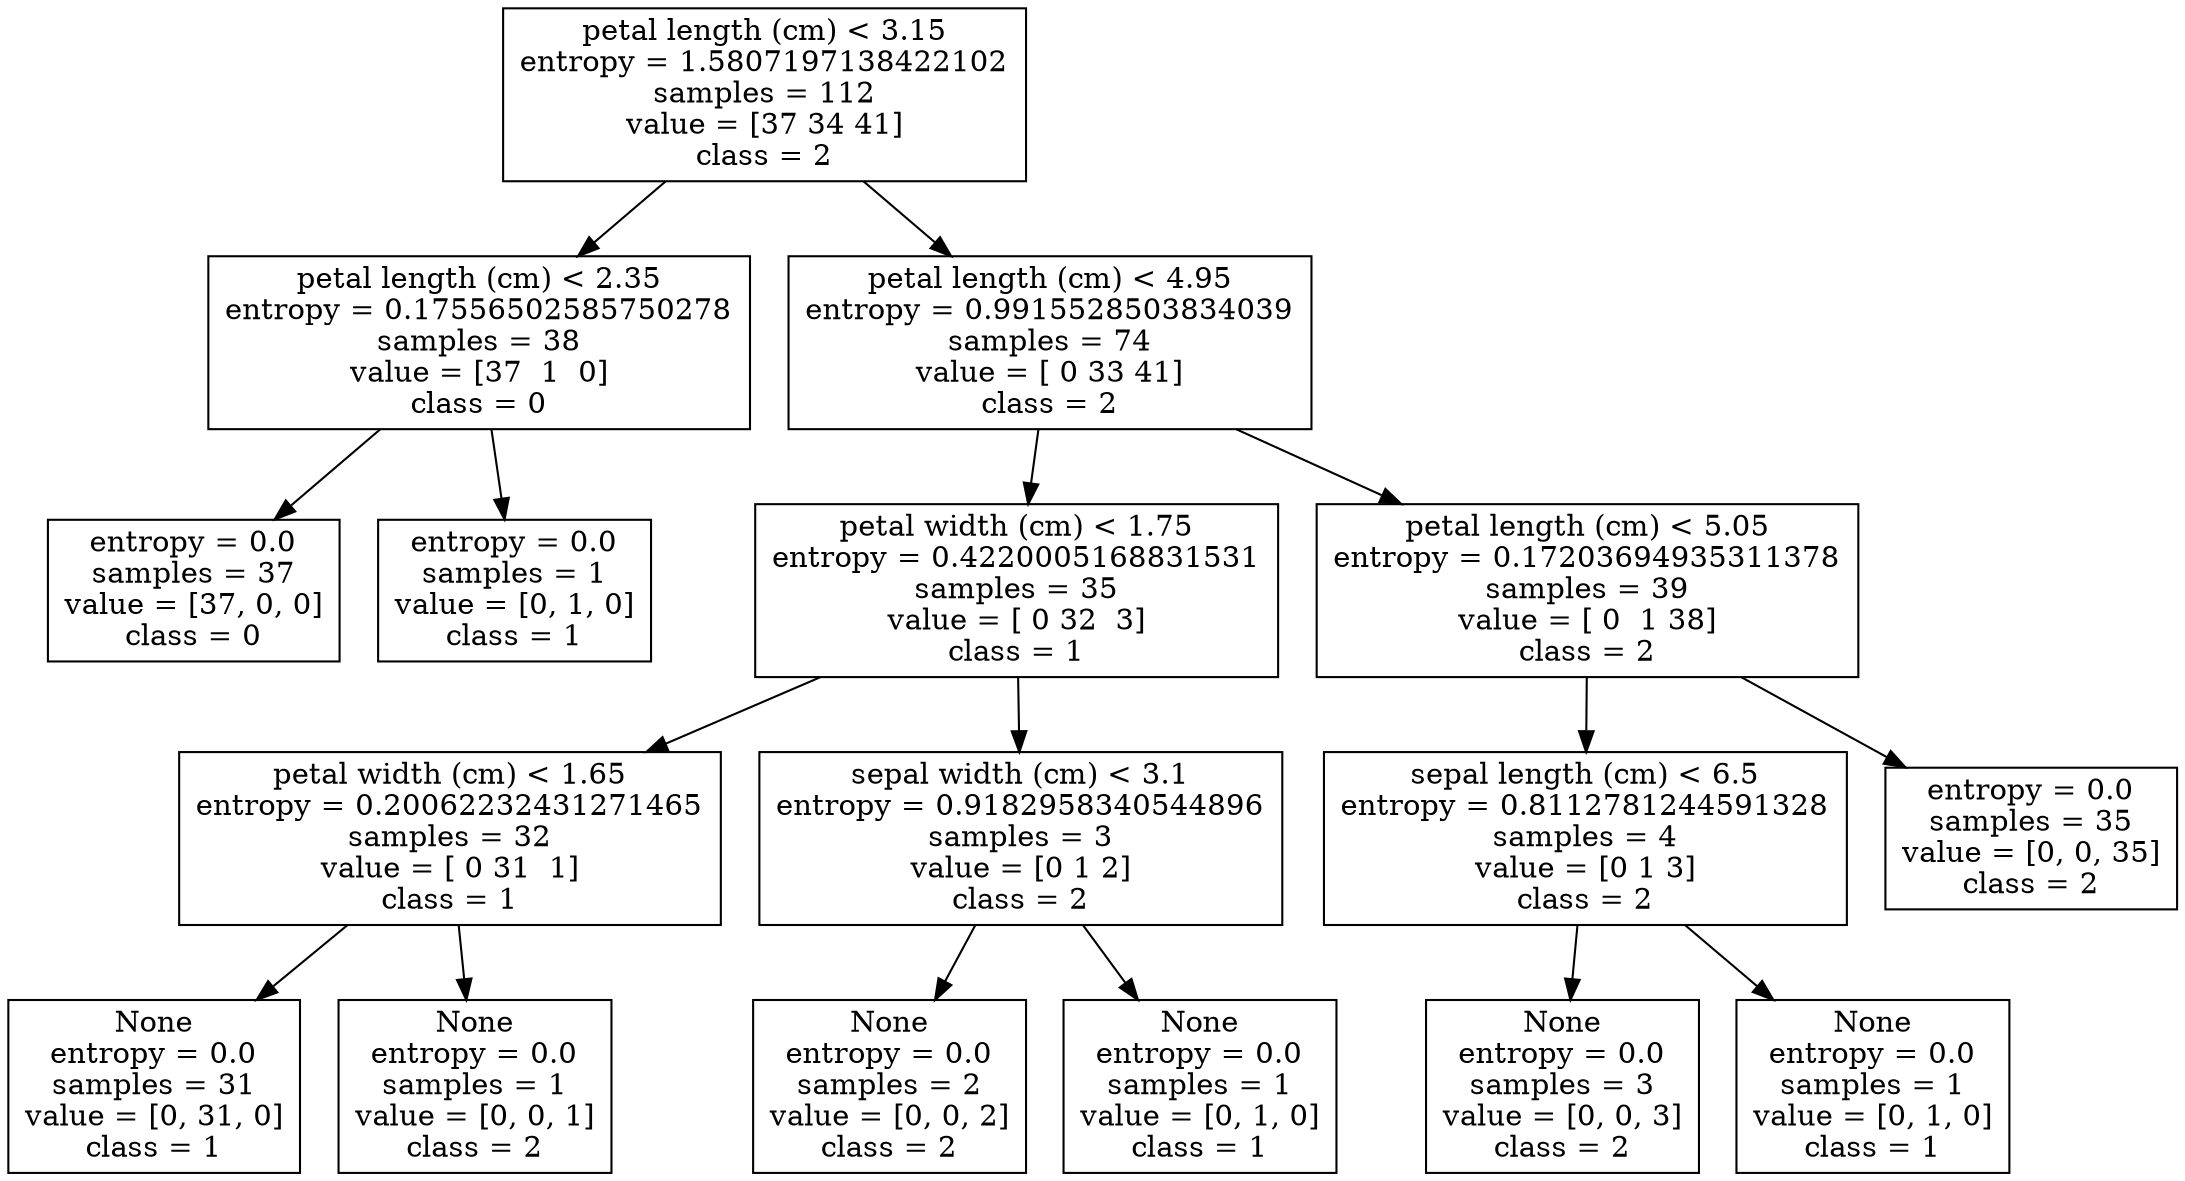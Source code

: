 digraph Tree {
node [shape=box] ;0[label="petal length (cm) < 3.15\nentropy = 1.5807197138422102\nsamples = 112\nvalue = [37 34 41]\nclass = 2"] ;
1[label="petal length (cm) < 2.35\nentropy = 0.17556502585750278\nsamples = 38\nvalue = [37  1  0]\nclass = 0"] ;
0 -> 1 ;

2[label="entropy = 0.0\nsamples = 37\nvalue = [37, 0, 0]\nclass = 0"] ;
1 -> 2 ;

3[label="entropy = 0.0\nsamples = 1\nvalue = [0, 1, 0]\nclass = 1"] ;
1 -> 3 ;

4[label="petal length (cm) < 4.95\nentropy = 0.9915528503834039\nsamples = 74\nvalue = [ 0 33 41]\nclass = 2"] ;
0 -> 4 ;

5[label="petal width (cm) < 1.75\nentropy = 0.4220005168831531\nsamples = 35\nvalue = [ 0 32  3]\nclass = 1"] ;
4 -> 5 ;

6[label="petal width (cm) < 1.65\nentropy = 0.20062232431271465\nsamples = 32\nvalue = [ 0 31  1]\nclass = 1"] ;
5 -> 6 ;

7[label="None\nentropy = 0.0\nsamples = 31\nvalue = [0, 31, 0]\nclass = 1"] ;
6 -> 7 ;

8[label="None\nentropy = 0.0\nsamples = 1\nvalue = [0, 0, 1]\nclass = 2"] ;
6 -> 8 ;

9[label="sepal width (cm) < 3.1\nentropy = 0.9182958340544896\nsamples = 3\nvalue = [0 1 2]\nclass = 2"] ;
5 -> 9 ;

10[label="None\nentropy = 0.0\nsamples = 2\nvalue = [0, 0, 2]\nclass = 2"] ;
9 -> 10 ;

11[label="None\nentropy = 0.0\nsamples = 1\nvalue = [0, 1, 0]\nclass = 1"] ;
9 -> 11 ;

12[label="petal length (cm) < 5.05\nentropy = 0.17203694935311378\nsamples = 39\nvalue = [ 0  1 38]\nclass = 2"] ;
4 -> 12 ;

13[label="sepal length (cm) < 6.5\nentropy = 0.8112781244591328\nsamples = 4\nvalue = [0 1 3]\nclass = 2"] ;
12 -> 13 ;

14[label="None\nentropy = 0.0\nsamples = 3\nvalue = [0, 0, 3]\nclass = 2"] ;
13 -> 14 ;

15[label="None\nentropy = 0.0\nsamples = 1\nvalue = [0, 1, 0]\nclass = 1"] ;
13 -> 15 ;

16[label="entropy = 0.0\nsamples = 35\nvalue = [0, 0, 35]\nclass = 2"] ;
12 -> 16 ;

}

